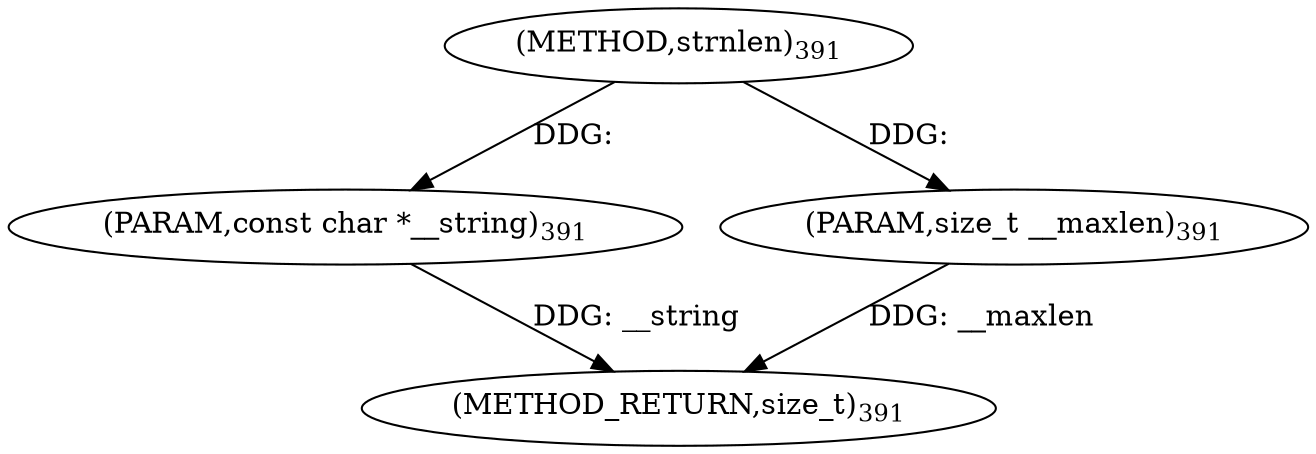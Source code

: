 digraph "strnlen" {  
"98905" [label = <(METHOD,strnlen)<SUB>391</SUB>> ]
"98908" [label = <(METHOD_RETURN,size_t)<SUB>391</SUB>> ]
"98906" [label = <(PARAM,const char *__string)<SUB>391</SUB>> ]
"98907" [label = <(PARAM,size_t __maxlen)<SUB>391</SUB>> ]
  "98906" -> "98908"  [ label = "DDG: __string"] 
  "98907" -> "98908"  [ label = "DDG: __maxlen"] 
  "98905" -> "98906"  [ label = "DDG: "] 
  "98905" -> "98907"  [ label = "DDG: "] 
}
